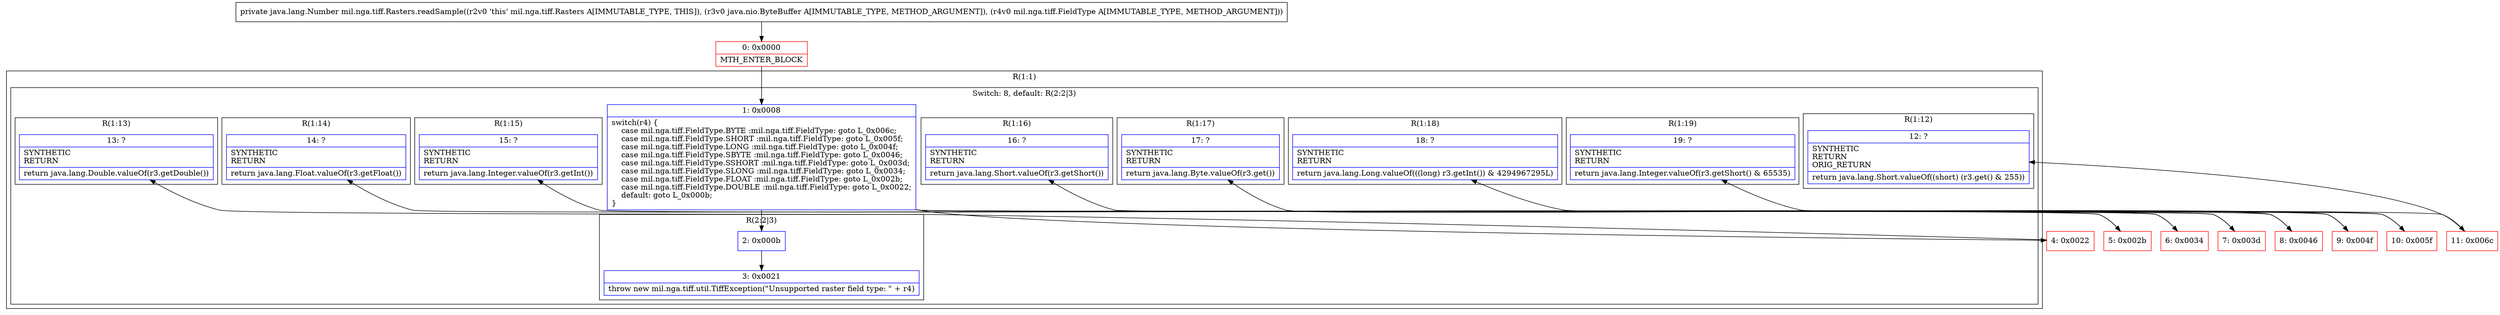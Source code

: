 digraph "CFG formil.nga.tiff.Rasters.readSample(Ljava\/nio\/ByteBuffer;Lmil\/nga\/tiff\/FieldType;)Ljava\/lang\/Number;" {
subgraph cluster_Region_115645021 {
label = "R(1:1)";
node [shape=record,color=blue];
subgraph cluster_SwitchRegion_1202444997 {
label = "Switch: 8, default: R(2:2|3)";
node [shape=record,color=blue];
Node_1 [shape=record,label="{1\:\ 0x0008|switch(r4) \{\l    case mil.nga.tiff.FieldType.BYTE :mil.nga.tiff.FieldType: goto L_0x006c;\l    case mil.nga.tiff.FieldType.SHORT :mil.nga.tiff.FieldType: goto L_0x005f;\l    case mil.nga.tiff.FieldType.LONG :mil.nga.tiff.FieldType: goto L_0x004f;\l    case mil.nga.tiff.FieldType.SBYTE :mil.nga.tiff.FieldType: goto L_0x0046;\l    case mil.nga.tiff.FieldType.SSHORT :mil.nga.tiff.FieldType: goto L_0x003d;\l    case mil.nga.tiff.FieldType.SLONG :mil.nga.tiff.FieldType: goto L_0x0034;\l    case mil.nga.tiff.FieldType.FLOAT :mil.nga.tiff.FieldType: goto L_0x002b;\l    case mil.nga.tiff.FieldType.DOUBLE :mil.nga.tiff.FieldType: goto L_0x0022;\l    default: goto L_0x000b;\l\}\l}"];
subgraph cluster_Region_448635334 {
label = "R(1:12)";
node [shape=record,color=blue];
Node_12 [shape=record,label="{12\:\ ?|SYNTHETIC\lRETURN\lORIG_RETURN\l|return java.lang.Short.valueOf((short) (r3.get() & 255))\l}"];
}
subgraph cluster_Region_472140657 {
label = "R(1:19)";
node [shape=record,color=blue];
Node_19 [shape=record,label="{19\:\ ?|SYNTHETIC\lRETURN\l|return java.lang.Integer.valueOf(r3.getShort() & 65535)\l}"];
}
subgraph cluster_Region_1043340506 {
label = "R(1:18)";
node [shape=record,color=blue];
Node_18 [shape=record,label="{18\:\ ?|SYNTHETIC\lRETURN\l|return java.lang.Long.valueOf(((long) r3.getInt()) & 4294967295L)\l}"];
}
subgraph cluster_Region_668238891 {
label = "R(1:17)";
node [shape=record,color=blue];
Node_17 [shape=record,label="{17\:\ ?|SYNTHETIC\lRETURN\l|return java.lang.Byte.valueOf(r3.get())\l}"];
}
subgraph cluster_Region_1351656070 {
label = "R(1:16)";
node [shape=record,color=blue];
Node_16 [shape=record,label="{16\:\ ?|SYNTHETIC\lRETURN\l|return java.lang.Short.valueOf(r3.getShort())\l}"];
}
subgraph cluster_Region_1850803238 {
label = "R(1:15)";
node [shape=record,color=blue];
Node_15 [shape=record,label="{15\:\ ?|SYNTHETIC\lRETURN\l|return java.lang.Integer.valueOf(r3.getInt())\l}"];
}
subgraph cluster_Region_1354306554 {
label = "R(1:14)";
node [shape=record,color=blue];
Node_14 [shape=record,label="{14\:\ ?|SYNTHETIC\lRETURN\l|return java.lang.Float.valueOf(r3.getFloat())\l}"];
}
subgraph cluster_Region_1406087194 {
label = "R(1:13)";
node [shape=record,color=blue];
Node_13 [shape=record,label="{13\:\ ?|SYNTHETIC\lRETURN\l|return java.lang.Double.valueOf(r3.getDouble())\l}"];
}
subgraph cluster_Region_102644855 {
label = "R(2:2|3)";
node [shape=record,color=blue];
Node_2 [shape=record,label="{2\:\ 0x000b}"];
Node_3 [shape=record,label="{3\:\ 0x0021|throw new mil.nga.tiff.util.TiffException(\"Unsupported raster field type: \" + r4)\l}"];
}
}
}
Node_0 [shape=record,color=red,label="{0\:\ 0x0000|MTH_ENTER_BLOCK\l}"];
Node_4 [shape=record,color=red,label="{4\:\ 0x0022}"];
Node_5 [shape=record,color=red,label="{5\:\ 0x002b}"];
Node_6 [shape=record,color=red,label="{6\:\ 0x0034}"];
Node_7 [shape=record,color=red,label="{7\:\ 0x003d}"];
Node_8 [shape=record,color=red,label="{8\:\ 0x0046}"];
Node_9 [shape=record,color=red,label="{9\:\ 0x004f}"];
Node_10 [shape=record,color=red,label="{10\:\ 0x005f}"];
Node_11 [shape=record,color=red,label="{11\:\ 0x006c}"];
MethodNode[shape=record,label="{private java.lang.Number mil.nga.tiff.Rasters.readSample((r2v0 'this' mil.nga.tiff.Rasters A[IMMUTABLE_TYPE, THIS]), (r3v0 java.nio.ByteBuffer A[IMMUTABLE_TYPE, METHOD_ARGUMENT]), (r4v0 mil.nga.tiff.FieldType A[IMMUTABLE_TYPE, METHOD_ARGUMENT])) }"];
MethodNode -> Node_0;
Node_1 -> Node_2;
Node_1 -> Node_4;
Node_1 -> Node_5;
Node_1 -> Node_6;
Node_1 -> Node_7;
Node_1 -> Node_8;
Node_1 -> Node_9;
Node_1 -> Node_10;
Node_1 -> Node_11;
Node_2 -> Node_3;
Node_0 -> Node_1;
Node_4 -> Node_13;
Node_5 -> Node_14;
Node_6 -> Node_15;
Node_7 -> Node_16;
Node_8 -> Node_17;
Node_9 -> Node_18;
Node_10 -> Node_19;
Node_11 -> Node_12;
}

